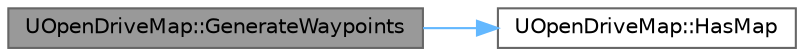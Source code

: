 digraph "UOpenDriveMap::GenerateWaypoints"
{
 // INTERACTIVE_SVG=YES
 // LATEX_PDF_SIZE
  bgcolor="transparent";
  edge [fontname=Helvetica,fontsize=10,labelfontname=Helvetica,labelfontsize=10];
  node [fontname=Helvetica,fontsize=10,shape=box,height=0.2,width=0.4];
  rankdir="LR";
  Node1 [id="Node000001",label="UOpenDriveMap::GenerateWaypoints",height=0.2,width=0.4,color="gray40", fillcolor="grey60", style="filled", fontcolor="black",tooltip="Generate waypoints all over the map at an approximated distance."];
  Node1 -> Node2 [id="edge1_Node000001_Node000002",color="steelblue1",style="solid",tooltip=" "];
  Node2 [id="Node000002",label="UOpenDriveMap::HasMap",height=0.2,width=0.4,color="grey40", fillcolor="white", style="filled",URL="$d8/dfe/classUOpenDriveMap.html#a5d732b94710ffaeade9c1aadd552558d",tooltip="Return whether this map has been initialized."];
}
